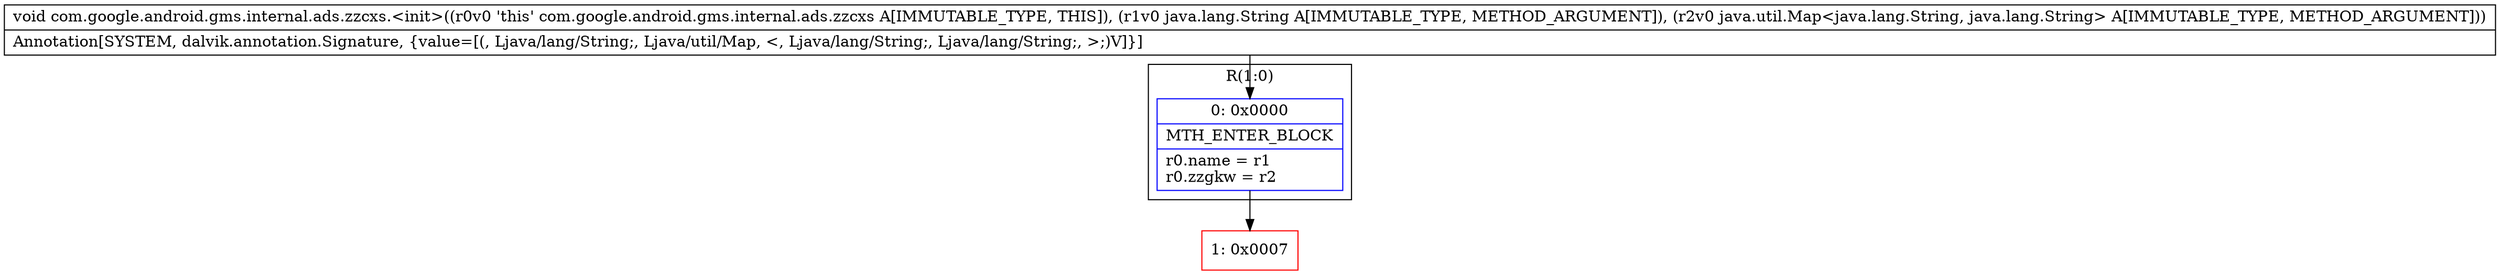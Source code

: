 digraph "CFG forcom.google.android.gms.internal.ads.zzcxs.\<init\>(Ljava\/lang\/String;Ljava\/util\/Map;)V" {
subgraph cluster_Region_696399357 {
label = "R(1:0)";
node [shape=record,color=blue];
Node_0 [shape=record,label="{0\:\ 0x0000|MTH_ENTER_BLOCK\l|r0.name = r1\lr0.zzgkw = r2\l}"];
}
Node_1 [shape=record,color=red,label="{1\:\ 0x0007}"];
MethodNode[shape=record,label="{void com.google.android.gms.internal.ads.zzcxs.\<init\>((r0v0 'this' com.google.android.gms.internal.ads.zzcxs A[IMMUTABLE_TYPE, THIS]), (r1v0 java.lang.String A[IMMUTABLE_TYPE, METHOD_ARGUMENT]), (r2v0 java.util.Map\<java.lang.String, java.lang.String\> A[IMMUTABLE_TYPE, METHOD_ARGUMENT]))  | Annotation[SYSTEM, dalvik.annotation.Signature, \{value=[(, Ljava\/lang\/String;, Ljava\/util\/Map, \<, Ljava\/lang\/String;, Ljava\/lang\/String;, \>;)V]\}]\l}"];
MethodNode -> Node_0;
Node_0 -> Node_1;
}

